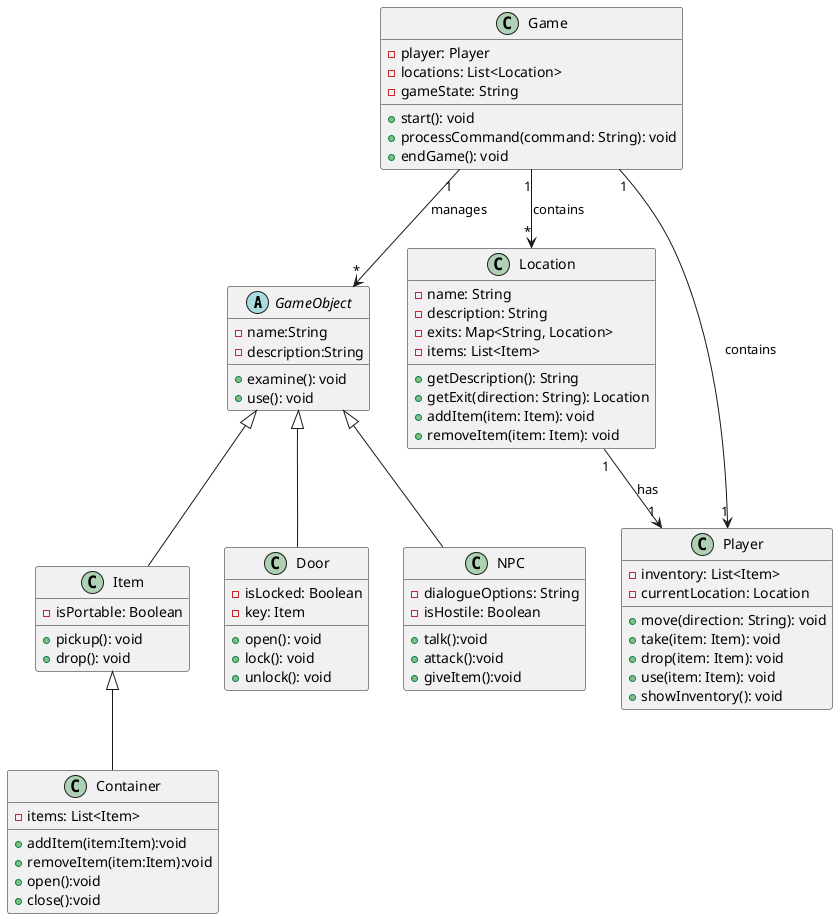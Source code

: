 @startuml
'Student name: Abel Woldemichael
abstract class GameObject {
    -name:String
    -description:String
    + examine(): void
    + use(): void
}
class Item {
    -isPortable: Boolean
    +pickup(): void
    +drop(): void
}

class Container {
    -items: List<Item>
    +addItem(item:Item):void
    +removeItem(item:Item):void
    +open():void
    +close():void
}

class Location {
    - name: String
    - description: String
    - exits: Map<String, Location>
    - items: List<Item>
    + getDescription(): String
    + getExit(direction: String): Location
    + addItem(item: Item): void
    + removeItem(item: Item): void

}

class Door {
    - isLocked: Boolean
    - key: Item
    + open(): void
    + lock(): void
    + unlock(): void
}

class Player {
    - inventory: List<Item>
    - currentLocation: Location
    + move(direction: String): void
    + take(item: Item): void
    + drop(item: Item): void
    + use(item: Item): void
    + showInventory(): void
}

class NPC {
    -dialogueOptions: String
    -isHostile: Boolean
    +talk():void
    +attack():void
    +giveItem():void
}

class Game {
    - player: Player
    - locations: List<Location>
    - gameState: String
    + start(): void
    + processCommand(command: String): void
    + endGame(): void
}

GameObject <|-- Item
Item <|-- Container
GameObject <|-- Door
GameObject <|-- NPC


' Relationships
' Relationships
Game "1" --> "1" Player : contains
Game "1" --> "*" Location : contains
Game "1" --> "*" GameObject : manages
Location "1" --> "1" Player : has
@enduml